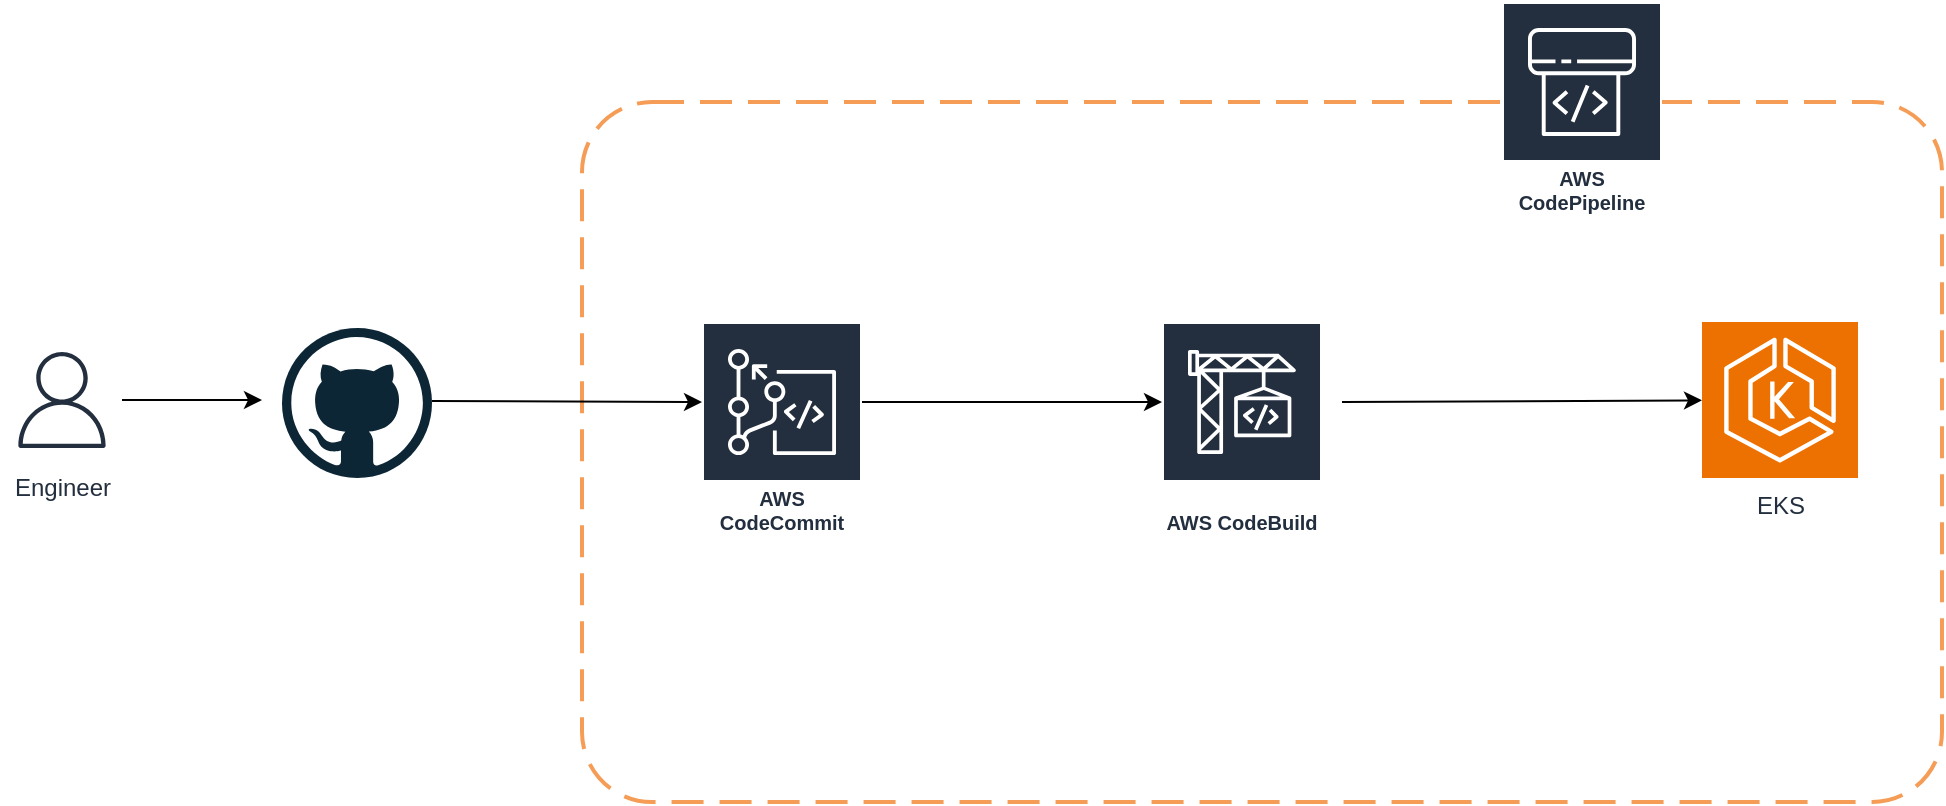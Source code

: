 <mxfile version="24.6.3" type="device">
  <diagram name="Page-1" id="vcxtjCJMh8aznzNlDdOW">
    <mxGraphModel dx="2284" dy="780" grid="1" gridSize="10" guides="1" tooltips="1" connect="1" arrows="1" fold="1" page="1" pageScale="1" pageWidth="850" pageHeight="1100" math="0" shadow="0">
      <root>
        <mxCell id="0" />
        <mxCell id="1" parent="0" />
        <mxCell id="UpsUEN3njt03n7DjUeeT-25" style="edgeStyle=orthogonalEdgeStyle;rounded=0;orthogonalLoop=1;jettySize=auto;html=1;" edge="1" parent="1" source="UpsUEN3njt03n7DjUeeT-7">
          <mxGeometry relative="1" as="geometry">
            <mxPoint x="-270" y="329" as="targetPoint" />
          </mxGeometry>
        </mxCell>
        <mxCell id="UpsUEN3njt03n7DjUeeT-7" value="Engineer" style="sketch=0;outlineConnect=0;fontColor=#232F3E;gradientColor=none;strokeColor=#232F3E;fillColor=#ffffff;dashed=0;verticalLabelPosition=bottom;verticalAlign=top;align=center;html=1;fontSize=12;fontStyle=0;aspect=fixed;shape=mxgraph.aws4.resourceIcon;resIcon=mxgraph.aws4.user;" vertex="1" parent="1">
          <mxGeometry x="-400" y="299" width="60" height="60" as="geometry" />
        </mxCell>
        <mxCell id="UpsUEN3njt03n7DjUeeT-11" value="" style="rounded=1;arcSize=10;dashed=1;strokeColor=#F59D56;fillColor=none;gradientColor=none;dashPattern=8 4;strokeWidth=2;" vertex="1" parent="1">
          <mxGeometry x="-110" y="180" width="680" height="350" as="geometry" />
        </mxCell>
        <mxCell id="UpsUEN3njt03n7DjUeeT-12" value="AWS CodePipeline" style="sketch=0;outlineConnect=0;fontColor=#232F3E;gradientColor=none;strokeColor=#ffffff;fillColor=#232F3E;dashed=0;verticalLabelPosition=middle;verticalAlign=bottom;align=center;html=1;whiteSpace=wrap;fontSize=10;fontStyle=1;spacing=3;shape=mxgraph.aws4.productIcon;prIcon=mxgraph.aws4.codepipeline;" vertex="1" parent="1">
          <mxGeometry x="350" y="130" width="80" height="110" as="geometry" />
        </mxCell>
        <mxCell id="UpsUEN3njt03n7DjUeeT-13" value="" style="dashed=0;outlineConnect=0;html=1;align=center;labelPosition=center;verticalLabelPosition=bottom;verticalAlign=top;shape=mxgraph.weblogos.github" vertex="1" parent="1">
          <mxGeometry x="-260" y="293" width="75" height="75" as="geometry" />
        </mxCell>
        <mxCell id="UpsUEN3njt03n7DjUeeT-22" style="edgeStyle=orthogonalEdgeStyle;rounded=0;orthogonalLoop=1;jettySize=auto;html=1;" edge="1" parent="1" source="UpsUEN3njt03n7DjUeeT-14" target="UpsUEN3njt03n7DjUeeT-15">
          <mxGeometry relative="1" as="geometry">
            <Array as="points">
              <mxPoint x="100" y="330" />
              <mxPoint x="100" y="330" />
            </Array>
          </mxGeometry>
        </mxCell>
        <mxCell id="UpsUEN3njt03n7DjUeeT-14" value="AWS CodeCommit" style="sketch=0;outlineConnect=0;fontColor=#232F3E;gradientColor=none;strokeColor=#ffffff;fillColor=#232F3E;dashed=0;verticalLabelPosition=middle;verticalAlign=bottom;align=center;html=1;whiteSpace=wrap;fontSize=10;fontStyle=1;spacing=3;shape=mxgraph.aws4.productIcon;prIcon=mxgraph.aws4.codecommit;" vertex="1" parent="1">
          <mxGeometry x="-50" y="290" width="80" height="110" as="geometry" />
        </mxCell>
        <mxCell id="UpsUEN3njt03n7DjUeeT-15" value="AWS CodeBuild" style="sketch=0;outlineConnect=0;fontColor=#232F3E;gradientColor=none;strokeColor=#ffffff;fillColor=#232F3E;dashed=0;verticalLabelPosition=middle;verticalAlign=bottom;align=center;html=1;whiteSpace=wrap;fontSize=10;fontStyle=1;spacing=3;shape=mxgraph.aws4.productIcon;prIcon=mxgraph.aws4.codebuild;" vertex="1" parent="1">
          <mxGeometry x="180" y="290" width="80" height="110" as="geometry" />
        </mxCell>
        <mxCell id="UpsUEN3njt03n7DjUeeT-16" value="EKS" style="sketch=0;points=[[0,0,0],[0.25,0,0],[0.5,0,0],[0.75,0,0],[1,0,0],[0,1,0],[0.25,1,0],[0.5,1,0],[0.75,1,0],[1,1,0],[0,0.25,0],[0,0.5,0],[0,0.75,0],[1,0.25,0],[1,0.5,0],[1,0.75,0]];outlineConnect=0;fontColor=#232F3E;fillColor=#ED7100;strokeColor=#ffffff;dashed=0;verticalLabelPosition=bottom;verticalAlign=top;align=center;html=1;fontSize=12;fontStyle=0;aspect=fixed;shape=mxgraph.aws4.resourceIcon;resIcon=mxgraph.aws4.eks;" vertex="1" parent="1">
          <mxGeometry x="450" y="290" width="78" height="78" as="geometry" />
        </mxCell>
        <mxCell id="UpsUEN3njt03n7DjUeeT-21" value="" style="endArrow=classic;html=1;rounded=0;" edge="1" parent="1" target="UpsUEN3njt03n7DjUeeT-16">
          <mxGeometry width="50" height="50" relative="1" as="geometry">
            <mxPoint x="270" y="330" as="sourcePoint" />
            <mxPoint x="320" y="280" as="targetPoint" />
          </mxGeometry>
        </mxCell>
        <mxCell id="UpsUEN3njt03n7DjUeeT-24" value="" style="endArrow=classic;html=1;rounded=0;" edge="1" parent="1">
          <mxGeometry width="50" height="50" relative="1" as="geometry">
            <mxPoint x="-185" y="329.5" as="sourcePoint" />
            <mxPoint x="-50" y="330" as="targetPoint" />
          </mxGeometry>
        </mxCell>
      </root>
    </mxGraphModel>
  </diagram>
</mxfile>
